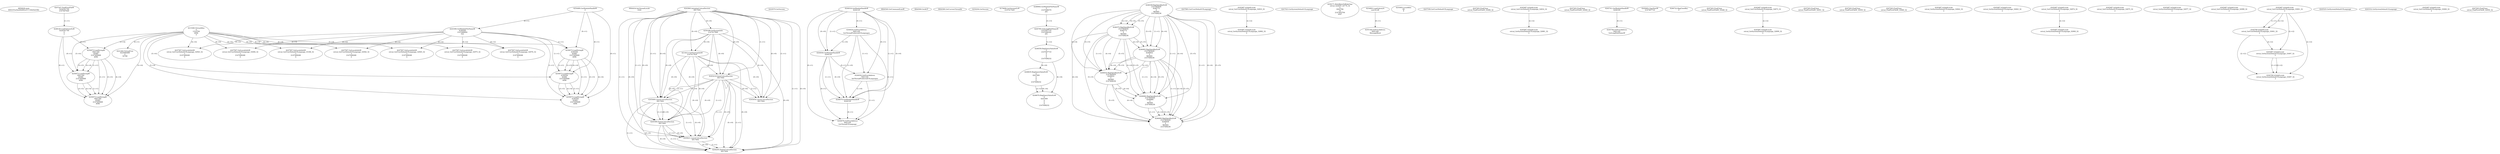 // Global SCDG with merge call
digraph {
	0 [label="6850628.main
0002253a5beb9d462a311149d3b439fc"]
	1 [label="4254480.GetModuleHandleW
0"]
	2 [label="6844434.SetThreadLocale
1024"]
	3 [label="4243965.InitializeCriticalSection
6917004"]
	4 [label="4243979.GetVersion
"]
	5 [label="4244018.GetModuleHandleW
4244120"]
	6 [label="4244024.GetProcAddress
9441320
GetThreadPreferredUILanguages"]
	5 -> 6 [label="(0-->1)"]
	7 [label="4244044.GetModuleHandleW
4244120"]
	5 -> 7 [label="(1-->1)"]
	5 -> 7 [label="(0-->0)"]
	6 -> 7 [label="(1-->0)"]
	8 [label="4244050.GetProcAddress
9441320
SetThreadPreferredUILanguages"]
	5 -> 8 [label="(0-->1)"]
	6 -> 8 [label="(1-->1)"]
	7 -> 8 [label="(0-->1)"]
	9 [label="4244070.GetModuleHandleW
4244120"]
	5 -> 9 [label="(1-->1)"]
	7 -> 9 [label="(1-->1)"]
	5 -> 9 [label="(0-->0)"]
	6 -> 9 [label="(1-->0)"]
	7 -> 9 [label="(0-->0)"]
	8 -> 9 [label="(1-->0)"]
	10 [label="4244076.GetProcAddress
9441320
GetThreadUILanguage"]
	5 -> 10 [label="(0-->1)"]
	6 -> 10 [label="(1-->1)"]
	7 -> 10 [label="(0-->1)"]
	8 -> 10 [label="(1-->1)"]
	9 -> 10 [label="(0-->1)"]
	11 [label="4250188.GetSystemInfo
2147417660"]
	3 -> 11 [label="(0-->0)"]
	12 [label="6844540.GetCommandLineW
"]
	13 [label="4214413.GetStartupInfoW
2147417624"]
	3 -> 13 [label="(0-->0)"]
	11 -> 13 [label="(0-->0)"]
	14 [label="6844560.GetACP
"]
	15 [label="6844580.GetCurrentThreadId
"]
	16 [label="4250204.GetVersion
"]
	17 [label="4276690.GetVersionExW
2147417420"]
	18 [label="4243306.GetModuleFileNameW
4194304
2147408904
522"]
	1 -> 18 [label="(0-->1)"]
	19 [label="4248064.GetModuleFileNameW
0
2147408370
261"]
	20 [label="4215383.VirtualAlloc
0
1310704
4096
4"]
	21 [label="4246338.RegOpenKeyExW
2147483649
4246772
0
983065
2147408236"]
	22 [label="4246372.RegOpenKeyExW
2147483650
4246772
0
983065
2147408236"]
	21 -> 22 [label="(2-->2)"]
	21 -> 22 [label="(4-->4)"]
	21 -> 22 [label="(5-->5)"]
	23 [label="4246402.RegOpenKeyExW
2147483649
4246832
0
983065
2147408236"]
	21 -> 23 [label="(1-->1)"]
	21 -> 23 [label="(4-->4)"]
	22 -> 23 [label="(4-->4)"]
	21 -> 23 [label="(5-->5)"]
	22 -> 23 [label="(5-->5)"]
	24 [label="4246432.RegOpenKeyExW
2147483650
4246832
0
983065
2147408236"]
	22 -> 24 [label="(1-->1)"]
	23 -> 24 [label="(2-->2)"]
	21 -> 24 [label="(4-->4)"]
	22 -> 24 [label="(4-->4)"]
	23 -> 24 [label="(4-->4)"]
	21 -> 24 [label="(5-->5)"]
	22 -> 24 [label="(5-->5)"]
	23 -> 24 [label="(5-->5)"]
	25 [label="4246462.RegOpenKeyExW
2147483649
4246884
0
983065
2147408236"]
	21 -> 25 [label="(1-->1)"]
	23 -> 25 [label="(1-->1)"]
	21 -> 25 [label="(4-->4)"]
	22 -> 25 [label="(4-->4)"]
	23 -> 25 [label="(4-->4)"]
	24 -> 25 [label="(4-->4)"]
	21 -> 25 [label="(5-->5)"]
	22 -> 25 [label="(5-->5)"]
	23 -> 25 [label="(5-->5)"]
	24 -> 25 [label="(5-->5)"]
	26 [label="4246492.RegOpenKeyExW
2147483649
4246936
0
983065
2147408236"]
	21 -> 26 [label="(1-->1)"]
	23 -> 26 [label="(1-->1)"]
	25 -> 26 [label="(1-->1)"]
	21 -> 26 [label="(4-->4)"]
	22 -> 26 [label="(4-->4)"]
	23 -> 26 [label="(4-->4)"]
	24 -> 26 [label="(4-->4)"]
	25 -> 26 [label="(4-->4)"]
	21 -> 26 [label="(5-->5)"]
	22 -> 26 [label="(5-->5)"]
	23 -> 26 [label="(5-->5)"]
	24 -> 26 [label="(5-->5)"]
	25 -> 26 [label="(5-->5)"]
	27 [label="4247883.GetUserDefaultUILanguage
"]
	28 [label="4245418.EnterCriticalSection
6917004"]
	3 -> 28 [label="(1-->1)"]
	3 -> 28 [label="(0-->0)"]
	11 -> 28 [label="(0-->0)"]
	13 -> 28 [label="(0-->0)"]
	29 [label="4245469.LeaveCriticalSection
6917004"]
	3 -> 29 [label="(1-->1)"]
	28 -> 29 [label="(1-->1)"]
	3 -> 29 [label="(0-->0)"]
	11 -> 29 [label="(0-->0)"]
	13 -> 29 [label="(0-->0)"]
	28 -> 29 [label="(0-->0)"]
	30 [label="4245487.IsValidLocale
retval_GetUserDefaultUILanguage_32833_32
2"]
	31 [label="4245580.EnterCriticalSection
6917004"]
	3 -> 31 [label="(1-->1)"]
	28 -> 31 [label="(1-->1)"]
	29 -> 31 [label="(1-->1)"]
	3 -> 31 [label="(0-->0)"]
	11 -> 31 [label="(0-->0)"]
	13 -> 31 [label="(0-->0)"]
	28 -> 31 [label="(0-->0)"]
	29 -> 31 [label="(0-->0)"]
	32 [label="4245621.LeaveCriticalSection
6917004"]
	3 -> 32 [label="(1-->1)"]
	28 -> 32 [label="(1-->1)"]
	29 -> 32 [label="(1-->1)"]
	31 -> 32 [label="(1-->1)"]
	3 -> 32 [label="(0-->0)"]
	11 -> 32 [label="(0-->0)"]
	13 -> 32 [label="(0-->0)"]
	28 -> 32 [label="(0-->0)"]
	29 -> 32 [label="(0-->0)"]
	31 -> 32 [label="(0-->0)"]
	33 [label="4247923.GetSystemDefaultUILanguage
"]
	34 [label="4245487.IsValidLocale
retval_GetSystemDefaultUILanguage_32882_32
2"]
	30 -> 34 [label="(2-->2)"]
	35 [label="4250171.MultiByteToWideChar
retval_GetACP_32774_32
0
4243784
10
2147403704
2047"]
	36 [label="4254893.LoadLibraryA
user32.dll"]
	37 [label="4255003.LocalAlloc
64
8"]
	38 [label="4255148.GetProcAddress
9441344
MessageBoxA"]
	36 -> 38 [label="(0-->1)"]
	39 [label="4244205.DeleteCriticalSection
6917004"]
	3 -> 39 [label="(1-->1)"]
	28 -> 39 [label="(1-->1)"]
	29 -> 39 [label="(1-->1)"]
	31 -> 39 [label="(1-->1)"]
	32 -> 39 [label="(1-->1)"]
	3 -> 39 [label="(0-->0)"]
	11 -> 39 [label="(0-->0)"]
	13 -> 39 [label="(0-->0)"]
	28 -> 39 [label="(0-->0)"]
	29 -> 39 [label="(0-->0)"]
	31 -> 39 [label="(0-->0)"]
	32 -> 39 [label="(0-->0)"]
	40 [label="4221262.VirtualFree
3223060480
0
32768"]
	20 -> 40 [label="(0-->1)"]
	41 [label="4245454.LeaveCriticalSection
6917004"]
	3 -> 41 [label="(1-->1)"]
	28 -> 41 [label="(1-->1)"]
	3 -> 41 [label="(0-->0)"]
	11 -> 41 [label="(0-->0)"]
	13 -> 41 [label="(0-->0)"]
	28 -> 41 [label="(0-->0)"]
	42 [label="4247558.GetUserDefaultUILanguage
"]
	43 [label="4247567.GetLocaleInfoW
retval_GetUserDefaultUILanguage_33494_32
3
2147408268
4"]
	18 -> 43 [label="(0-->2)"]
	20 -> 43 [label="(4-->4)"]
	44 [label="4247247.FindFirstFileW
3224341740
2147407640"]
	45 [label="4247263.FindClose
retval_FindFirstFileW_33496_32"]
	46 [label="4248145.LoadLibraryExW
3224341740
0
2"]
	44 -> 46 [label="(1-->1)"]
	47 [label="4250073.LoadStringW
9441340
65485
2147409468
4096"]
	46 -> 47 [label="(0-->1)"]
	20 -> 47 [label="(3-->4)"]
	48 [label="4245487.IsValidLocale
retval_GetUserDefaultUILanguage_32832_32
2"]
	49 [label="4247567.GetLocaleInfoW
retval_GetUserDefaultUILanguage_32943_32
3
2147408268
4"]
	18 -> 49 [label="(0-->2)"]
	20 -> 49 [label="(4-->4)"]
	50 [label="4247263.FindClose
retval_FindFirstFileW_32949_32"]
	51 [label="4250073.LoadStringW
9441340
65484
2147409468
4096"]
	46 -> 51 [label="(0-->1)"]
	47 -> 51 [label="(1-->1)"]
	47 -> 51 [label="(3-->3)"]
	20 -> 51 [label="(3-->4)"]
	47 -> 51 [label="(4-->4)"]
	52 [label="4250073.LoadStringW
9441340
65483
2147409468
4096"]
	46 -> 52 [label="(0-->1)"]
	47 -> 52 [label="(1-->1)"]
	51 -> 52 [label="(1-->1)"]
	47 -> 52 [label="(3-->3)"]
	51 -> 52 [label="(3-->3)"]
	20 -> 52 [label="(3-->4)"]
	47 -> 52 [label="(4-->4)"]
	51 -> 52 [label="(4-->4)"]
	53 [label="4245741.GetModuleHandleW
4246160"]
	54 [label="4245758.GetProcAddress
9441320
GetLongPathNameW"]
	53 -> 54 [label="(0-->1)"]
	55 [label="4245785.GetLongPathNameW
2147407710
2147406542
261"]
	19 -> 55 [label="(3-->3)"]
	56 [label="4245683.CharNextW
2147407716"]
	57 [label="4246556.RegQueryValueExW
0
2147407710
0
0
0
2147408232"]
	55 -> 57 [label="(1-->2)"]
	58 [label="4246635.RegQueryValueExW
0
4247000
0
0
0
2147408232"]
	57 -> 58 [label="(6-->6)"]
	59 [label="4246722.RegCloseKey
0"]
	60 [label="4247567.GetLocaleInfoW
retval_GetUserDefaultUILanguage_33186_32
3
2147408268
4"]
	18 -> 60 [label="(0-->2)"]
	20 -> 60 [label="(4-->4)"]
	61 [label="4247263.FindClose
retval_FindFirstFileW_33448_32"]
	62 [label="4245487.IsValidLocale
retval_GetUserDefaultUILanguage_32873_32
2"]
	63 [label="4247567.GetLocaleInfoW
retval_GetUserDefaultUILanguage_32945_32
3
2147408268
4"]
	18 -> 63 [label="(0-->2)"]
	20 -> 63 [label="(4-->4)"]
	64 [label="4247263.FindClose
retval_FindFirstFileW_32951_32"]
	65 [label="4245487.IsValidLocale
retval_GetSystemDefaultUILanguage_32881_32
2"]
	48 -> 65 [label="(2-->2)"]
	66 [label="4247567.GetLocaleInfoW
retval_GetUserDefaultUILanguage_32975_32
3
2147408268
4"]
	18 -> 66 [label="(0-->2)"]
	20 -> 66 [label="(4-->4)"]
	67 [label="4247263.FindClose
retval_FindFirstFileW_33059_32"]
	68 [label="4247567.GetLocaleInfoW
retval_GetUserDefaultUILanguage_32976_32
3
2147408268
4"]
	18 -> 68 [label="(0-->2)"]
	20 -> 68 [label="(4-->4)"]
	69 [label="4247263.FindClose
retval_FindFirstFileW_33060_32"]
	70 [label="4247567.GetLocaleInfoW
retval_GetUserDefaultUILanguage_32944_32
3
2147408268
4"]
	18 -> 70 [label="(0-->2)"]
	20 -> 70 [label="(4-->4)"]
	71 [label="4250073.LoadStringW
4194304
65485
2147409468
4096"]
	1 -> 71 [label="(0-->1)"]
	18 -> 71 [label="(1-->1)"]
	20 -> 71 [label="(3-->4)"]
	72 [label="4250073.LoadStringW
4194304
65484
2147409468
4096"]
	1 -> 72 [label="(0-->1)"]
	18 -> 72 [label="(1-->1)"]
	71 -> 72 [label="(1-->1)"]
	71 -> 72 [label="(3-->3)"]
	20 -> 72 [label="(3-->4)"]
	71 -> 72 [label="(4-->4)"]
	73 [label="4250073.LoadStringW
4194304
65483
2147409468
4096"]
	1 -> 73 [label="(0-->1)"]
	18 -> 73 [label="(1-->1)"]
	71 -> 73 [label="(1-->1)"]
	72 -> 73 [label="(1-->1)"]
	71 -> 73 [label="(3-->3)"]
	72 -> 73 [label="(3-->3)"]
	20 -> 73 [label="(3-->4)"]
	71 -> 73 [label="(4-->4)"]
	72 -> 73 [label="(4-->4)"]
	74 [label="4245487.IsValidLocale
retval_GetSystemDefaultUILanguage_32842_32
2"]
	75 [label="4245487.IsValidLocale
retval_GetSystemDefaultUILanguage_32843_32
2"]
	76 [label="4245487.IsValidLocale
retval_GetSystemDefaultUILanguage_32899_32
2"]
	62 -> 76 [label="(2-->2)"]
	77 [label="4245487.IsValidLocale
retval_GetUserDefaultUILanguage_32874_32
2"]
	78 [label="4245487.IsValidLocale
retval_GetSystemDefaultUILanguage_32900_32
2"]
	77 -> 78 [label="(2-->2)"]
	79 [label="4245487.IsValidLocale
retval_GetUserDefaultUILanguage_32875_32
2"]
	80 [label="4245487.IsValidLocale
retval_GetSystemDefaultUILanguage_32977_32
2"]
	81 [label="4246676.RegQueryValueExW
0
4247000
0
0
0
2147408232"]
	58 -> 81 [label="(2-->2)"]
	57 -> 81 [label="(6-->6)"]
	58 -> 81 [label="(6-->6)"]
	82 [label="4245487.IsValidLocale
retval_GetUserDefaultUILanguage_32999_32
2"]
	83 [label="4245487.IsValidLocale
retval_GetUserDefaultUILanguage_33001_32
2"]
	84 [label="4244766.IsValidLocale
retval_GetUserDefaultUILanguage_33001_32
2"]
	83 -> 84 [label="(1-->1)"]
	83 -> 84 [label="(2-->2)"]
	85 [label="4245525.GetSystemDefaultUILanguage
"]
	86 [label="4245487.IsValidLocale
retval_GetSystemDefaultUILanguage_33497_32
2"]
	83 -> 86 [label="(2-->2)"]
	84 -> 86 [label="(2-->2)"]
	87 [label="4244766.IsValidLocale
retval_GetSystemDefaultUILanguage_33497_32
2"]
	86 -> 87 [label="(1-->1)"]
	83 -> 87 [label="(2-->2)"]
	84 -> 87 [label="(2-->2)"]
	86 -> 87 [label="(2-->2)"]
	88 [label="4245552.GetSystemDefaultUILanguage
"]
	89 [label="4245487.IsValidLocale
retval_GetUserDefaultUILanguage_33000_32
2"]
	90 [label="4247263.FindClose
retval_FindFirstFileW_32950_32"]
}
